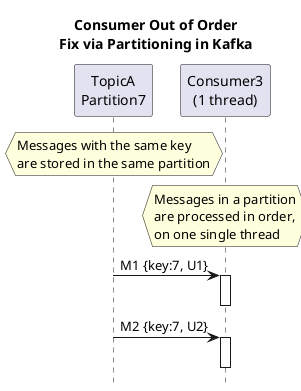 @startuml
title Consumer Out of Order\nFix via Partitioning in Kafka
hide footbox
participant "TopicA\nPartition7" as TA_P7
participant "Consumer3\n(1 thread)" as C3

hnote over TA_P7: Messages with the same key\nare stored in the same partition
hnote over C3: Messages in a partition\nare processed in order,\non one single thread
TA_P7->C3++: M1 {key:7, U1}
C3--
TA_P7->C3++: M2 {key:7, U2}
C3--
@enduml
